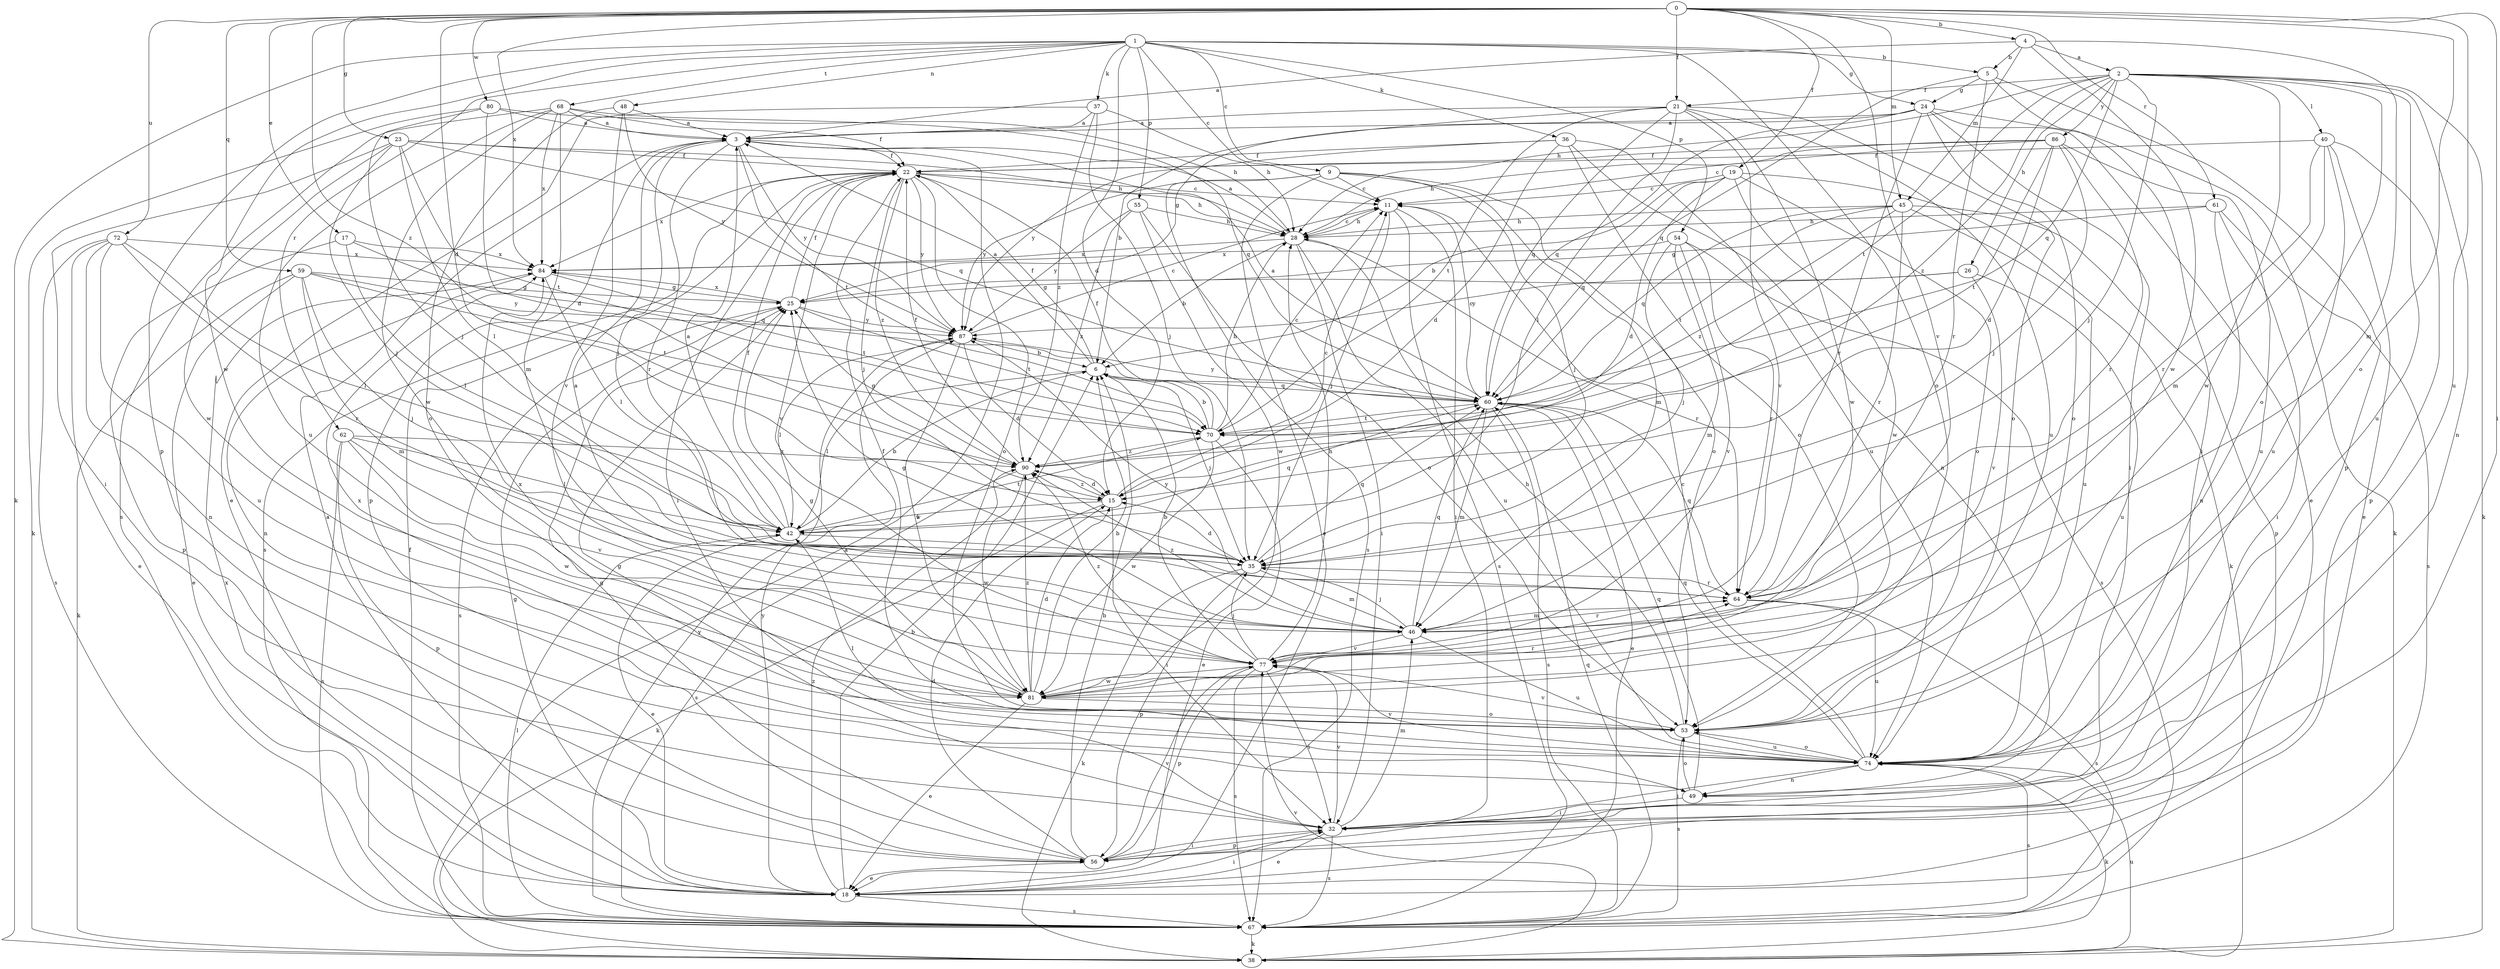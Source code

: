 strict digraph  {
0;
1;
2;
3;
4;
5;
6;
9;
11;
15;
17;
18;
19;
21;
22;
23;
24;
25;
26;
28;
32;
35;
36;
37;
38;
40;
42;
45;
46;
48;
49;
53;
54;
55;
56;
59;
60;
61;
62;
64;
67;
68;
70;
72;
74;
77;
80;
81;
84;
86;
87;
90;
0 -> 4  [label=b];
0 -> 15  [label=d];
0 -> 17  [label=e];
0 -> 19  [label=f];
0 -> 21  [label=f];
0 -> 23  [label=g];
0 -> 32  [label=i];
0 -> 45  [label=m];
0 -> 53  [label=o];
0 -> 59  [label=q];
0 -> 61  [label=r];
0 -> 72  [label=u];
0 -> 74  [label=u];
0 -> 77  [label=v];
0 -> 80  [label=w];
0 -> 84  [label=x];
0 -> 90  [label=z];
1 -> 5  [label=b];
1 -> 9  [label=c];
1 -> 11  [label=c];
1 -> 15  [label=d];
1 -> 24  [label=g];
1 -> 36  [label=k];
1 -> 37  [label=k];
1 -> 38  [label=k];
1 -> 48  [label=n];
1 -> 53  [label=o];
1 -> 54  [label=p];
1 -> 55  [label=p];
1 -> 56  [label=p];
1 -> 62  [label=r];
1 -> 68  [label=t];
1 -> 81  [label=w];
2 -> 21  [label=f];
2 -> 26  [label=h];
2 -> 28  [label=h];
2 -> 35  [label=j];
2 -> 38  [label=k];
2 -> 40  [label=l];
2 -> 49  [label=n];
2 -> 53  [label=o];
2 -> 60  [label=q];
2 -> 70  [label=t];
2 -> 74  [label=u];
2 -> 81  [label=w];
2 -> 86  [label=y];
2 -> 90  [label=z];
3 -> 22  [label=f];
3 -> 35  [label=j];
3 -> 56  [label=p];
3 -> 64  [label=r];
3 -> 70  [label=t];
3 -> 87  [label=y];
4 -> 2  [label=a];
4 -> 3  [label=a];
4 -> 5  [label=b];
4 -> 45  [label=m];
4 -> 46  [label=m];
4 -> 81  [label=w];
5 -> 24  [label=g];
5 -> 32  [label=i];
5 -> 56  [label=p];
5 -> 60  [label=q];
5 -> 64  [label=r];
6 -> 3  [label=a];
6 -> 22  [label=f];
6 -> 35  [label=j];
6 -> 42  [label=l];
6 -> 60  [label=q];
9 -> 11  [label=c];
9 -> 18  [label=e];
9 -> 35  [label=j];
9 -> 46  [label=m];
9 -> 53  [label=o];
9 -> 67  [label=s];
9 -> 87  [label=y];
11 -> 28  [label=h];
11 -> 32  [label=i];
11 -> 35  [label=j];
11 -> 67  [label=s];
15 -> 11  [label=c];
15 -> 32  [label=i];
15 -> 38  [label=k];
15 -> 42  [label=l];
15 -> 90  [label=z];
17 -> 42  [label=l];
17 -> 56  [label=p];
17 -> 60  [label=q];
17 -> 84  [label=x];
18 -> 3  [label=a];
18 -> 6  [label=b];
18 -> 25  [label=g];
18 -> 32  [label=i];
18 -> 67  [label=s];
18 -> 84  [label=x];
18 -> 87  [label=y];
18 -> 90  [label=z];
19 -> 6  [label=b];
19 -> 11  [label=c];
19 -> 15  [label=d];
19 -> 38  [label=k];
19 -> 53  [label=o];
19 -> 60  [label=q];
19 -> 81  [label=w];
21 -> 3  [label=a];
21 -> 6  [label=b];
21 -> 42  [label=l];
21 -> 53  [label=o];
21 -> 60  [label=q];
21 -> 70  [label=t];
21 -> 74  [label=u];
21 -> 77  [label=v];
21 -> 81  [label=w];
22 -> 11  [label=c];
22 -> 28  [label=h];
22 -> 32  [label=i];
22 -> 35  [label=j];
22 -> 53  [label=o];
22 -> 67  [label=s];
22 -> 77  [label=v];
22 -> 84  [label=x];
22 -> 87  [label=y];
22 -> 90  [label=z];
23 -> 22  [label=f];
23 -> 28  [label=h];
23 -> 32  [label=i];
23 -> 35  [label=j];
23 -> 42  [label=l];
23 -> 60  [label=q];
23 -> 70  [label=t];
23 -> 81  [label=w];
24 -> 3  [label=a];
24 -> 18  [label=e];
24 -> 25  [label=g];
24 -> 32  [label=i];
24 -> 38  [label=k];
24 -> 53  [label=o];
24 -> 60  [label=q];
24 -> 64  [label=r];
25 -> 22  [label=f];
25 -> 67  [label=s];
25 -> 70  [label=t];
25 -> 84  [label=x];
25 -> 87  [label=y];
26 -> 25  [label=g];
26 -> 74  [label=u];
26 -> 77  [label=v];
26 -> 87  [label=y];
28 -> 3  [label=a];
28 -> 6  [label=b];
28 -> 11  [label=c];
28 -> 32  [label=i];
28 -> 64  [label=r];
28 -> 74  [label=u];
28 -> 84  [label=x];
32 -> 18  [label=e];
32 -> 25  [label=g];
32 -> 46  [label=m];
32 -> 56  [label=p];
32 -> 67  [label=s];
32 -> 77  [label=v];
35 -> 15  [label=d];
35 -> 38  [label=k];
35 -> 46  [label=m];
35 -> 56  [label=p];
35 -> 60  [label=q];
35 -> 64  [label=r];
36 -> 15  [label=d];
36 -> 22  [label=f];
36 -> 49  [label=n];
36 -> 53  [label=o];
36 -> 74  [label=u];
36 -> 87  [label=y];
37 -> 3  [label=a];
37 -> 18  [label=e];
37 -> 28  [label=h];
37 -> 35  [label=j];
37 -> 90  [label=z];
38 -> 3  [label=a];
38 -> 74  [label=u];
38 -> 77  [label=v];
40 -> 18  [label=e];
40 -> 22  [label=f];
40 -> 46  [label=m];
40 -> 56  [label=p];
40 -> 64  [label=r];
40 -> 74  [label=u];
42 -> 3  [label=a];
42 -> 6  [label=b];
42 -> 18  [label=e];
42 -> 22  [label=f];
42 -> 35  [label=j];
42 -> 60  [label=q];
42 -> 70  [label=t];
45 -> 28  [label=h];
45 -> 56  [label=p];
45 -> 60  [label=q];
45 -> 64  [label=r];
45 -> 70  [label=t];
45 -> 74  [label=u];
45 -> 90  [label=z];
46 -> 3  [label=a];
46 -> 25  [label=g];
46 -> 35  [label=j];
46 -> 60  [label=q];
46 -> 64  [label=r];
46 -> 74  [label=u];
46 -> 77  [label=v];
46 -> 87  [label=y];
46 -> 90  [label=z];
48 -> 3  [label=a];
48 -> 53  [label=o];
48 -> 77  [label=v];
48 -> 87  [label=y];
49 -> 32  [label=i];
49 -> 53  [label=o];
49 -> 60  [label=q];
53 -> 22  [label=f];
53 -> 28  [label=h];
53 -> 67  [label=s];
53 -> 74  [label=u];
53 -> 77  [label=v];
53 -> 84  [label=x];
54 -> 35  [label=j];
54 -> 46  [label=m];
54 -> 64  [label=r];
54 -> 67  [label=s];
54 -> 77  [label=v];
54 -> 84  [label=x];
55 -> 28  [label=h];
55 -> 53  [label=o];
55 -> 81  [label=w];
55 -> 87  [label=y];
55 -> 90  [label=z];
56 -> 6  [label=b];
56 -> 15  [label=d];
56 -> 18  [label=e];
56 -> 25  [label=g];
56 -> 32  [label=i];
56 -> 77  [label=v];
59 -> 18  [label=e];
59 -> 25  [label=g];
59 -> 35  [label=j];
59 -> 38  [label=k];
59 -> 46  [label=m];
59 -> 70  [label=t];
59 -> 87  [label=y];
60 -> 3  [label=a];
60 -> 11  [label=c];
60 -> 18  [label=e];
60 -> 46  [label=m];
60 -> 67  [label=s];
60 -> 70  [label=t];
60 -> 87  [label=y];
61 -> 25  [label=g];
61 -> 28  [label=h];
61 -> 32  [label=i];
61 -> 49  [label=n];
61 -> 67  [label=s];
62 -> 42  [label=l];
62 -> 56  [label=p];
62 -> 67  [label=s];
62 -> 77  [label=v];
62 -> 81  [label=w];
62 -> 90  [label=z];
64 -> 46  [label=m];
64 -> 60  [label=q];
64 -> 67  [label=s];
64 -> 74  [label=u];
67 -> 22  [label=f];
67 -> 38  [label=k];
67 -> 42  [label=l];
67 -> 60  [label=q];
67 -> 87  [label=y];
68 -> 3  [label=a];
68 -> 22  [label=f];
68 -> 46  [label=m];
68 -> 60  [label=q];
68 -> 67  [label=s];
68 -> 74  [label=u];
68 -> 81  [label=w];
68 -> 84  [label=x];
70 -> 6  [label=b];
70 -> 11  [label=c];
70 -> 18  [label=e];
70 -> 22  [label=f];
70 -> 28  [label=h];
70 -> 81  [label=w];
70 -> 90  [label=z];
72 -> 18  [label=e];
72 -> 42  [label=l];
72 -> 49  [label=n];
72 -> 64  [label=r];
72 -> 67  [label=s];
72 -> 74  [label=u];
72 -> 84  [label=x];
74 -> 11  [label=c];
74 -> 32  [label=i];
74 -> 38  [label=k];
74 -> 42  [label=l];
74 -> 49  [label=n];
74 -> 53  [label=o];
74 -> 60  [label=q];
74 -> 67  [label=s];
74 -> 77  [label=v];
77 -> 6  [label=b];
77 -> 28  [label=h];
77 -> 32  [label=i];
77 -> 35  [label=j];
77 -> 56  [label=p];
77 -> 67  [label=s];
77 -> 81  [label=w];
77 -> 90  [label=z];
80 -> 3  [label=a];
80 -> 15  [label=d];
80 -> 28  [label=h];
80 -> 35  [label=j];
80 -> 38  [label=k];
81 -> 6  [label=b];
81 -> 15  [label=d];
81 -> 18  [label=e];
81 -> 25  [label=g];
81 -> 53  [label=o];
81 -> 64  [label=r];
81 -> 84  [label=x];
81 -> 90  [label=z];
84 -> 25  [label=g];
84 -> 42  [label=l];
84 -> 49  [label=n];
84 -> 70  [label=t];
86 -> 11  [label=c];
86 -> 15  [label=d];
86 -> 22  [label=f];
86 -> 28  [label=h];
86 -> 35  [label=j];
86 -> 64  [label=r];
86 -> 70  [label=t];
86 -> 74  [label=u];
87 -> 6  [label=b];
87 -> 11  [label=c];
87 -> 15  [label=d];
87 -> 42  [label=l];
87 -> 81  [label=w];
90 -> 15  [label=d];
90 -> 22  [label=f];
90 -> 25  [label=g];
90 -> 67  [label=s];
90 -> 81  [label=w];
}
